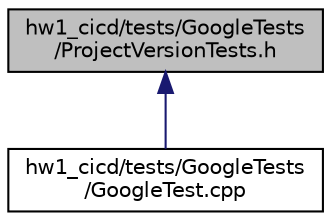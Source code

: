 digraph "hw1_cicd/tests/GoogleTests/ProjectVersionTests.h"
{
 // INTERACTIVE_SVG=YES
  edge [fontname="Helvetica",fontsize="10",labelfontname="Helvetica",labelfontsize="10"];
  node [fontname="Helvetica",fontsize="10",shape=record];
  Node3 [label="hw1_cicd/tests/GoogleTests\l/ProjectVersionTests.h",height=0.2,width=0.4,color="black", fillcolor="grey75", style="filled", fontcolor="black"];
  Node3 -> Node4 [dir="back",color="midnightblue",fontsize="10",style="solid",fontname="Helvetica"];
  Node4 [label="hw1_cicd/tests/GoogleTests\l/GoogleTest.cpp",height=0.2,width=0.4,color="black", fillcolor="white", style="filled",URL="$_google_test_8cpp.html"];
}
